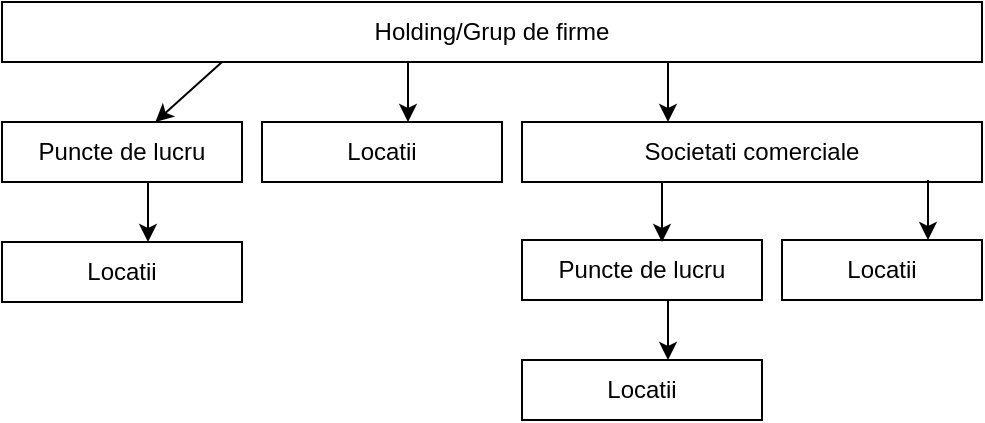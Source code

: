 <mxfile version="27.1.4">
  <diagram name="Page-1" id="9c7_id7GZ4-PtnPfxSFb">
    <mxGraphModel dx="1042" dy="527" grid="1" gridSize="10" guides="1" tooltips="1" connect="1" arrows="1" fold="1" page="1" pageScale="1" pageWidth="850" pageHeight="1100" math="0" shadow="0">
      <root>
        <mxCell id="0" />
        <mxCell id="1" parent="0" />
        <mxCell id="D8o-z_yzqG9keI2AXlQt-1" value="Holding/Grup de firme" style="rounded=0;whiteSpace=wrap;html=1;" vertex="1" parent="1">
          <mxGeometry x="150" y="50" width="490" height="30" as="geometry" />
        </mxCell>
        <mxCell id="D8o-z_yzqG9keI2AXlQt-2" value="" style="endArrow=classic;html=1;rounded=0;" edge="1" parent="1" target="D8o-z_yzqG9keI2AXlQt-3">
          <mxGeometry width="50" height="50" relative="1" as="geometry">
            <mxPoint x="260" y="80" as="sourcePoint" />
            <mxPoint x="210" y="140" as="targetPoint" />
            <Array as="points">
              <mxPoint x="260" y="80" />
            </Array>
          </mxGeometry>
        </mxCell>
        <mxCell id="D8o-z_yzqG9keI2AXlQt-3" value="Puncte de lucru" style="rounded=0;whiteSpace=wrap;html=1;" vertex="1" parent="1">
          <mxGeometry x="150" y="110" width="120" height="30" as="geometry" />
        </mxCell>
        <mxCell id="D8o-z_yzqG9keI2AXlQt-4" value="" style="endArrow=classic;html=1;rounded=0;" edge="1" parent="1">
          <mxGeometry width="50" height="50" relative="1" as="geometry">
            <mxPoint x="353" y="80" as="sourcePoint" />
            <mxPoint x="353" y="110" as="targetPoint" />
            <Array as="points">
              <mxPoint x="353" y="90" />
              <mxPoint x="353" y="80" />
            </Array>
          </mxGeometry>
        </mxCell>
        <mxCell id="D8o-z_yzqG9keI2AXlQt-5" value="Locatii" style="rounded=0;whiteSpace=wrap;html=1;" vertex="1" parent="1">
          <mxGeometry x="280" y="110" width="120" height="30" as="geometry" />
        </mxCell>
        <mxCell id="D8o-z_yzqG9keI2AXlQt-6" value="" style="endArrow=classic;html=1;rounded=0;" edge="1" parent="1">
          <mxGeometry width="50" height="50" relative="1" as="geometry">
            <mxPoint x="483" y="80" as="sourcePoint" />
            <mxPoint x="483" y="110" as="targetPoint" />
            <Array as="points">
              <mxPoint x="483" y="90" />
              <mxPoint x="483" y="80" />
            </Array>
          </mxGeometry>
        </mxCell>
        <mxCell id="D8o-z_yzqG9keI2AXlQt-7" value="Societati comerciale" style="rounded=0;whiteSpace=wrap;html=1;" vertex="1" parent="1">
          <mxGeometry x="410" y="110" width="230" height="30" as="geometry" />
        </mxCell>
        <mxCell id="D8o-z_yzqG9keI2AXlQt-8" value="" style="endArrow=classic;html=1;rounded=0;" edge="1" parent="1">
          <mxGeometry width="50" height="50" relative="1" as="geometry">
            <mxPoint x="223" y="140" as="sourcePoint" />
            <mxPoint x="223" y="170" as="targetPoint" />
            <Array as="points">
              <mxPoint x="223" y="150" />
              <mxPoint x="223" y="140" />
            </Array>
          </mxGeometry>
        </mxCell>
        <mxCell id="D8o-z_yzqG9keI2AXlQt-9" value="Locatii" style="rounded=0;whiteSpace=wrap;html=1;" vertex="1" parent="1">
          <mxGeometry x="150" y="170" width="120" height="30" as="geometry" />
        </mxCell>
        <mxCell id="D8o-z_yzqG9keI2AXlQt-12" value="Puncte de lucru" style="rounded=0;whiteSpace=wrap;html=1;" vertex="1" parent="1">
          <mxGeometry x="410" y="169" width="120" height="30" as="geometry" />
        </mxCell>
        <mxCell id="D8o-z_yzqG9keI2AXlQt-13" value="" style="endArrow=classic;html=1;rounded=0;" edge="1" parent="1">
          <mxGeometry width="50" height="50" relative="1" as="geometry">
            <mxPoint x="483" y="199" as="sourcePoint" />
            <mxPoint x="483" y="229" as="targetPoint" />
            <Array as="points">
              <mxPoint x="483" y="209" />
              <mxPoint x="483" y="199" />
            </Array>
          </mxGeometry>
        </mxCell>
        <mxCell id="D8o-z_yzqG9keI2AXlQt-14" value="Locatii" style="rounded=0;whiteSpace=wrap;html=1;" vertex="1" parent="1">
          <mxGeometry x="410" y="229" width="120" height="30" as="geometry" />
        </mxCell>
        <mxCell id="D8o-z_yzqG9keI2AXlQt-16" value="" style="endArrow=classic;html=1;rounded=0;" edge="1" parent="1">
          <mxGeometry width="50" height="50" relative="1" as="geometry">
            <mxPoint x="480" y="140" as="sourcePoint" />
            <mxPoint x="480" y="170" as="targetPoint" />
            <Array as="points">
              <mxPoint x="480" y="150" />
              <mxPoint x="480" y="140" />
            </Array>
          </mxGeometry>
        </mxCell>
        <mxCell id="D8o-z_yzqG9keI2AXlQt-17" value="" style="endArrow=classic;html=1;rounded=0;" edge="1" parent="1">
          <mxGeometry width="50" height="50" relative="1" as="geometry">
            <mxPoint x="613" y="139" as="sourcePoint" />
            <mxPoint x="613" y="169" as="targetPoint" />
            <Array as="points">
              <mxPoint x="613" y="149" />
              <mxPoint x="613" y="139" />
            </Array>
          </mxGeometry>
        </mxCell>
        <mxCell id="D8o-z_yzqG9keI2AXlQt-18" value="Locatii" style="rounded=0;whiteSpace=wrap;html=1;" vertex="1" parent="1">
          <mxGeometry x="540" y="169" width="100" height="30" as="geometry" />
        </mxCell>
      </root>
    </mxGraphModel>
  </diagram>
</mxfile>
